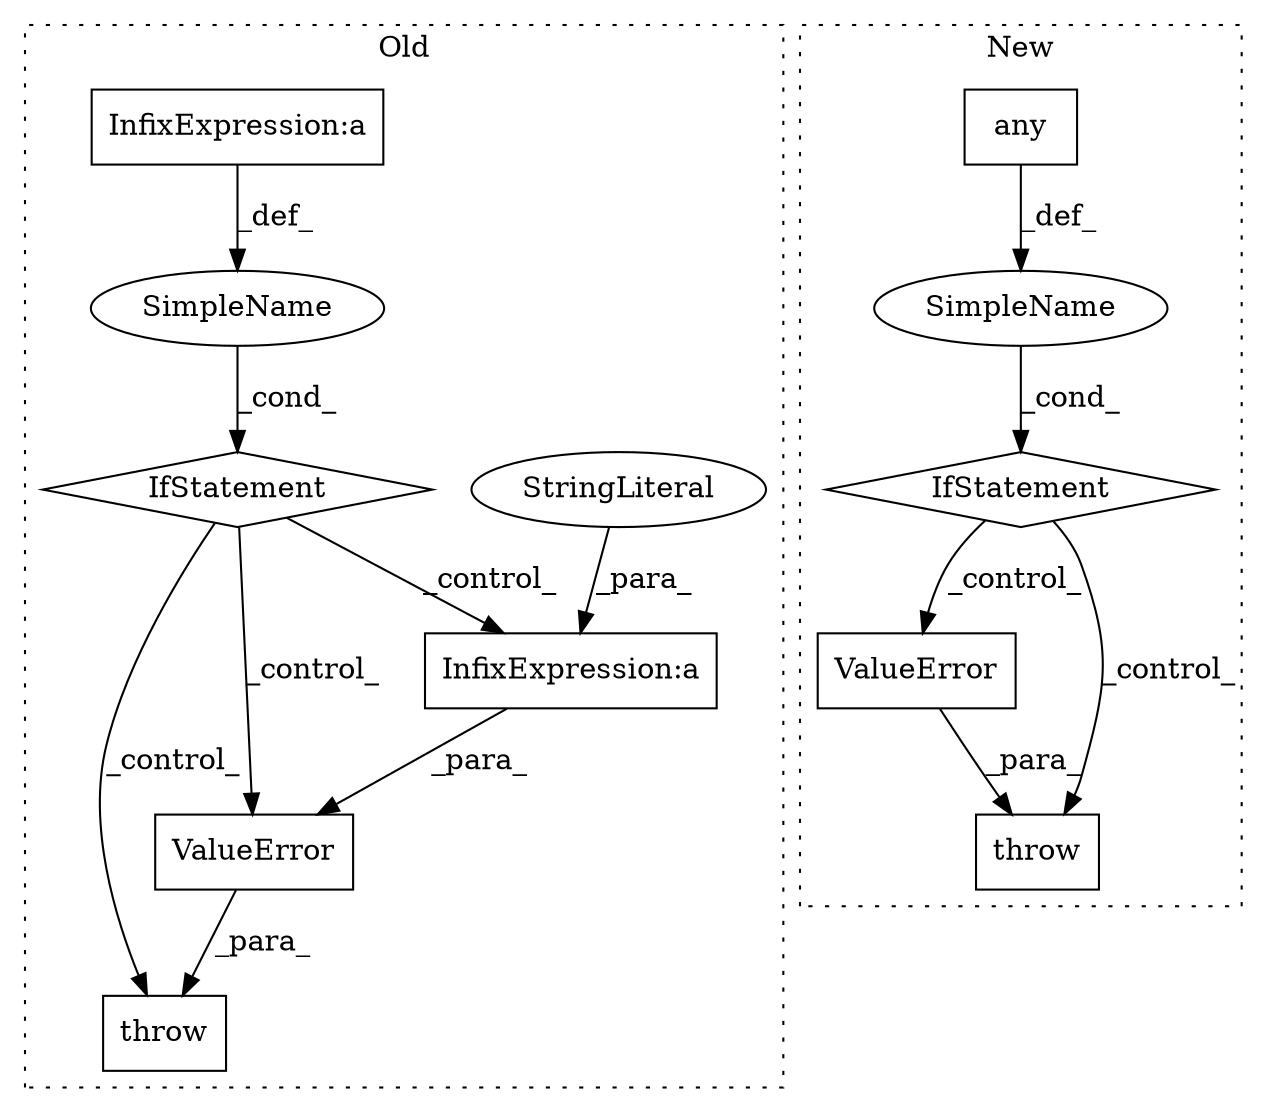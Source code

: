 digraph G {
subgraph cluster0 {
1 [label="ValueError" a="32" s="11298,11388" l="11,2" shape="box"];
3 [label="throw" a="53" s="11292" l="6" shape="box"];
5 [label="SimpleName" a="42" s="" l="" shape="ellipse"];
6 [label="IfStatement" a="25" s="11258,11280" l="4,2" shape="diamond"];
10 [label="InfixExpression:a" a="27" s="11355" l="12" shape="box"];
11 [label="StringLiteral" a="45" s="11309" l="46" shape="ellipse"];
12 [label="InfixExpression:a" a="27" s="11266" l="3" shape="box"];
label = "Old";
style="dotted";
}
subgraph cluster1 {
2 [label="any" a="32" s="11267" l="5" shape="box"];
4 [label="IfStatement" a="25" s="11162,11272" l="4,2" shape="diamond"];
7 [label="ValueError" a="32" s="11288,11349" l="11,1" shape="box"];
8 [label="SimpleName" a="42" s="" l="" shape="ellipse"];
9 [label="throw" a="53" s="11282" l="6" shape="box"];
label = "New";
style="dotted";
}
1 -> 3 [label="_para_"];
2 -> 8 [label="_def_"];
4 -> 9 [label="_control_"];
4 -> 7 [label="_control_"];
5 -> 6 [label="_cond_"];
6 -> 3 [label="_control_"];
6 -> 10 [label="_control_"];
6 -> 1 [label="_control_"];
7 -> 9 [label="_para_"];
8 -> 4 [label="_cond_"];
10 -> 1 [label="_para_"];
11 -> 10 [label="_para_"];
12 -> 5 [label="_def_"];
}